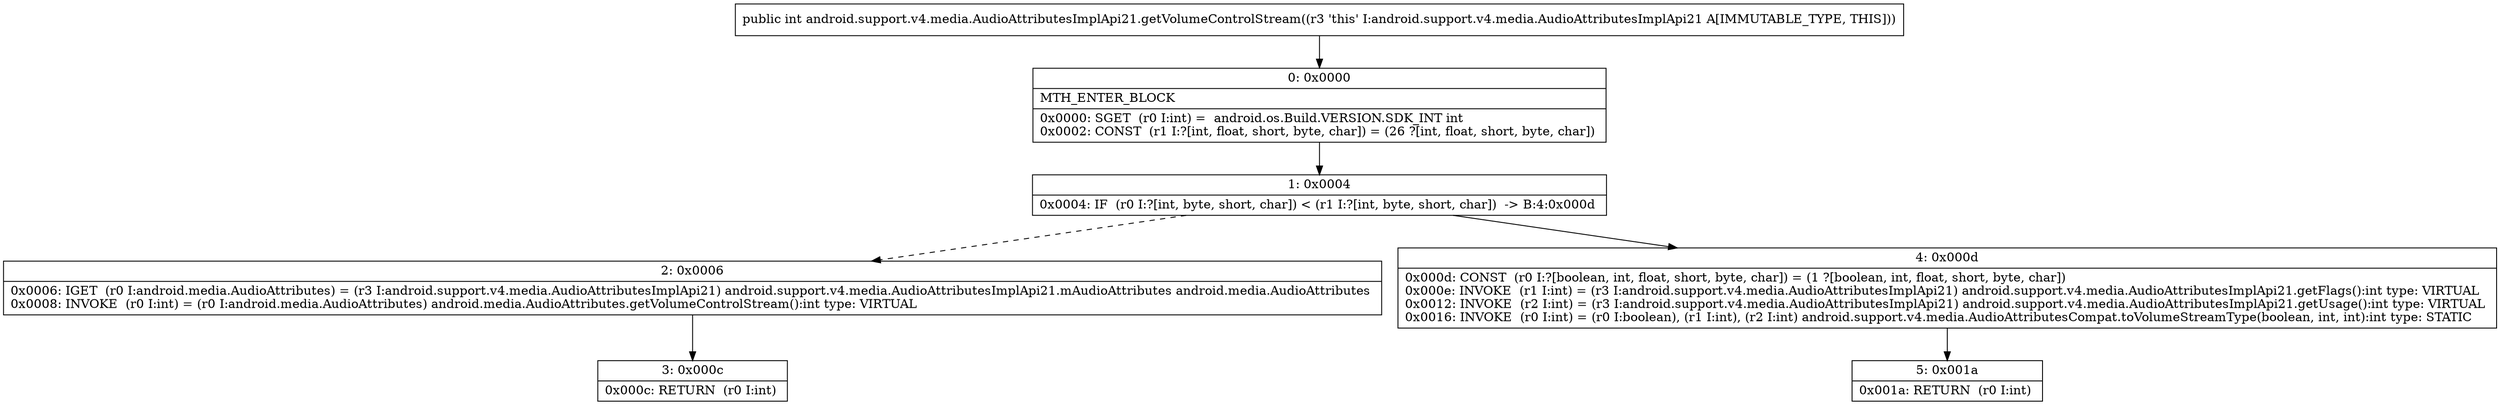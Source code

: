 digraph "CFG forandroid.support.v4.media.AudioAttributesImplApi21.getVolumeControlStream()I" {
Node_0 [shape=record,label="{0\:\ 0x0000|MTH_ENTER_BLOCK\l|0x0000: SGET  (r0 I:int) =  android.os.Build.VERSION.SDK_INT int \l0x0002: CONST  (r1 I:?[int, float, short, byte, char]) = (26 ?[int, float, short, byte, char]) \l}"];
Node_1 [shape=record,label="{1\:\ 0x0004|0x0004: IF  (r0 I:?[int, byte, short, char]) \< (r1 I:?[int, byte, short, char])  \-\> B:4:0x000d \l}"];
Node_2 [shape=record,label="{2\:\ 0x0006|0x0006: IGET  (r0 I:android.media.AudioAttributes) = (r3 I:android.support.v4.media.AudioAttributesImplApi21) android.support.v4.media.AudioAttributesImplApi21.mAudioAttributes android.media.AudioAttributes \l0x0008: INVOKE  (r0 I:int) = (r0 I:android.media.AudioAttributes) android.media.AudioAttributes.getVolumeControlStream():int type: VIRTUAL \l}"];
Node_3 [shape=record,label="{3\:\ 0x000c|0x000c: RETURN  (r0 I:int) \l}"];
Node_4 [shape=record,label="{4\:\ 0x000d|0x000d: CONST  (r0 I:?[boolean, int, float, short, byte, char]) = (1 ?[boolean, int, float, short, byte, char]) \l0x000e: INVOKE  (r1 I:int) = (r3 I:android.support.v4.media.AudioAttributesImplApi21) android.support.v4.media.AudioAttributesImplApi21.getFlags():int type: VIRTUAL \l0x0012: INVOKE  (r2 I:int) = (r3 I:android.support.v4.media.AudioAttributesImplApi21) android.support.v4.media.AudioAttributesImplApi21.getUsage():int type: VIRTUAL \l0x0016: INVOKE  (r0 I:int) = (r0 I:boolean), (r1 I:int), (r2 I:int) android.support.v4.media.AudioAttributesCompat.toVolumeStreamType(boolean, int, int):int type: STATIC \l}"];
Node_5 [shape=record,label="{5\:\ 0x001a|0x001a: RETURN  (r0 I:int) \l}"];
MethodNode[shape=record,label="{public int android.support.v4.media.AudioAttributesImplApi21.getVolumeControlStream((r3 'this' I:android.support.v4.media.AudioAttributesImplApi21 A[IMMUTABLE_TYPE, THIS])) }"];
MethodNode -> Node_0;
Node_0 -> Node_1;
Node_1 -> Node_2[style=dashed];
Node_1 -> Node_4;
Node_2 -> Node_3;
Node_4 -> Node_5;
}

